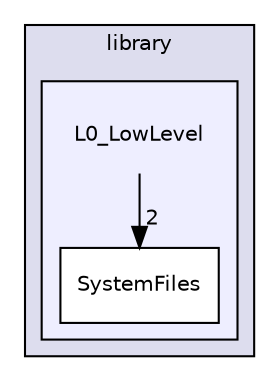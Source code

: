 digraph "/home/travis/build/kammce/SJSU-Dev2/firmware/library/L0_LowLevel" {
  compound=true
  node [ fontsize="10", fontname="Helvetica"];
  edge [ labelfontsize="10", labelfontname="Helvetica"];
  subgraph clusterdir_5bd71e30699729ce4f291488f202cd36 {
    graph [ bgcolor="#ddddee", pencolor="black", label="library" fontname="Helvetica", fontsize="10", URL="dir_5bd71e30699729ce4f291488f202cd36.html"]
  subgraph clusterdir_5b07014e5c40d07411105f4fb0a3e5f5 {
    graph [ bgcolor="#eeeeff", pencolor="black", label="" URL="dir_5b07014e5c40d07411105f4fb0a3e5f5.html"];
    dir_5b07014e5c40d07411105f4fb0a3e5f5 [shape=plaintext label="L0_LowLevel"];
    dir_4cef7618a69dfe6a0a46243c3657b780 [shape=box label="SystemFiles" color="black" fillcolor="white" style="filled" URL="dir_4cef7618a69dfe6a0a46243c3657b780.html"];
  }
  }
  dir_5b07014e5c40d07411105f4fb0a3e5f5->dir_4cef7618a69dfe6a0a46243c3657b780 [headlabel="2", labeldistance=1.5 headhref="dir_000002_000003.html"];
}
